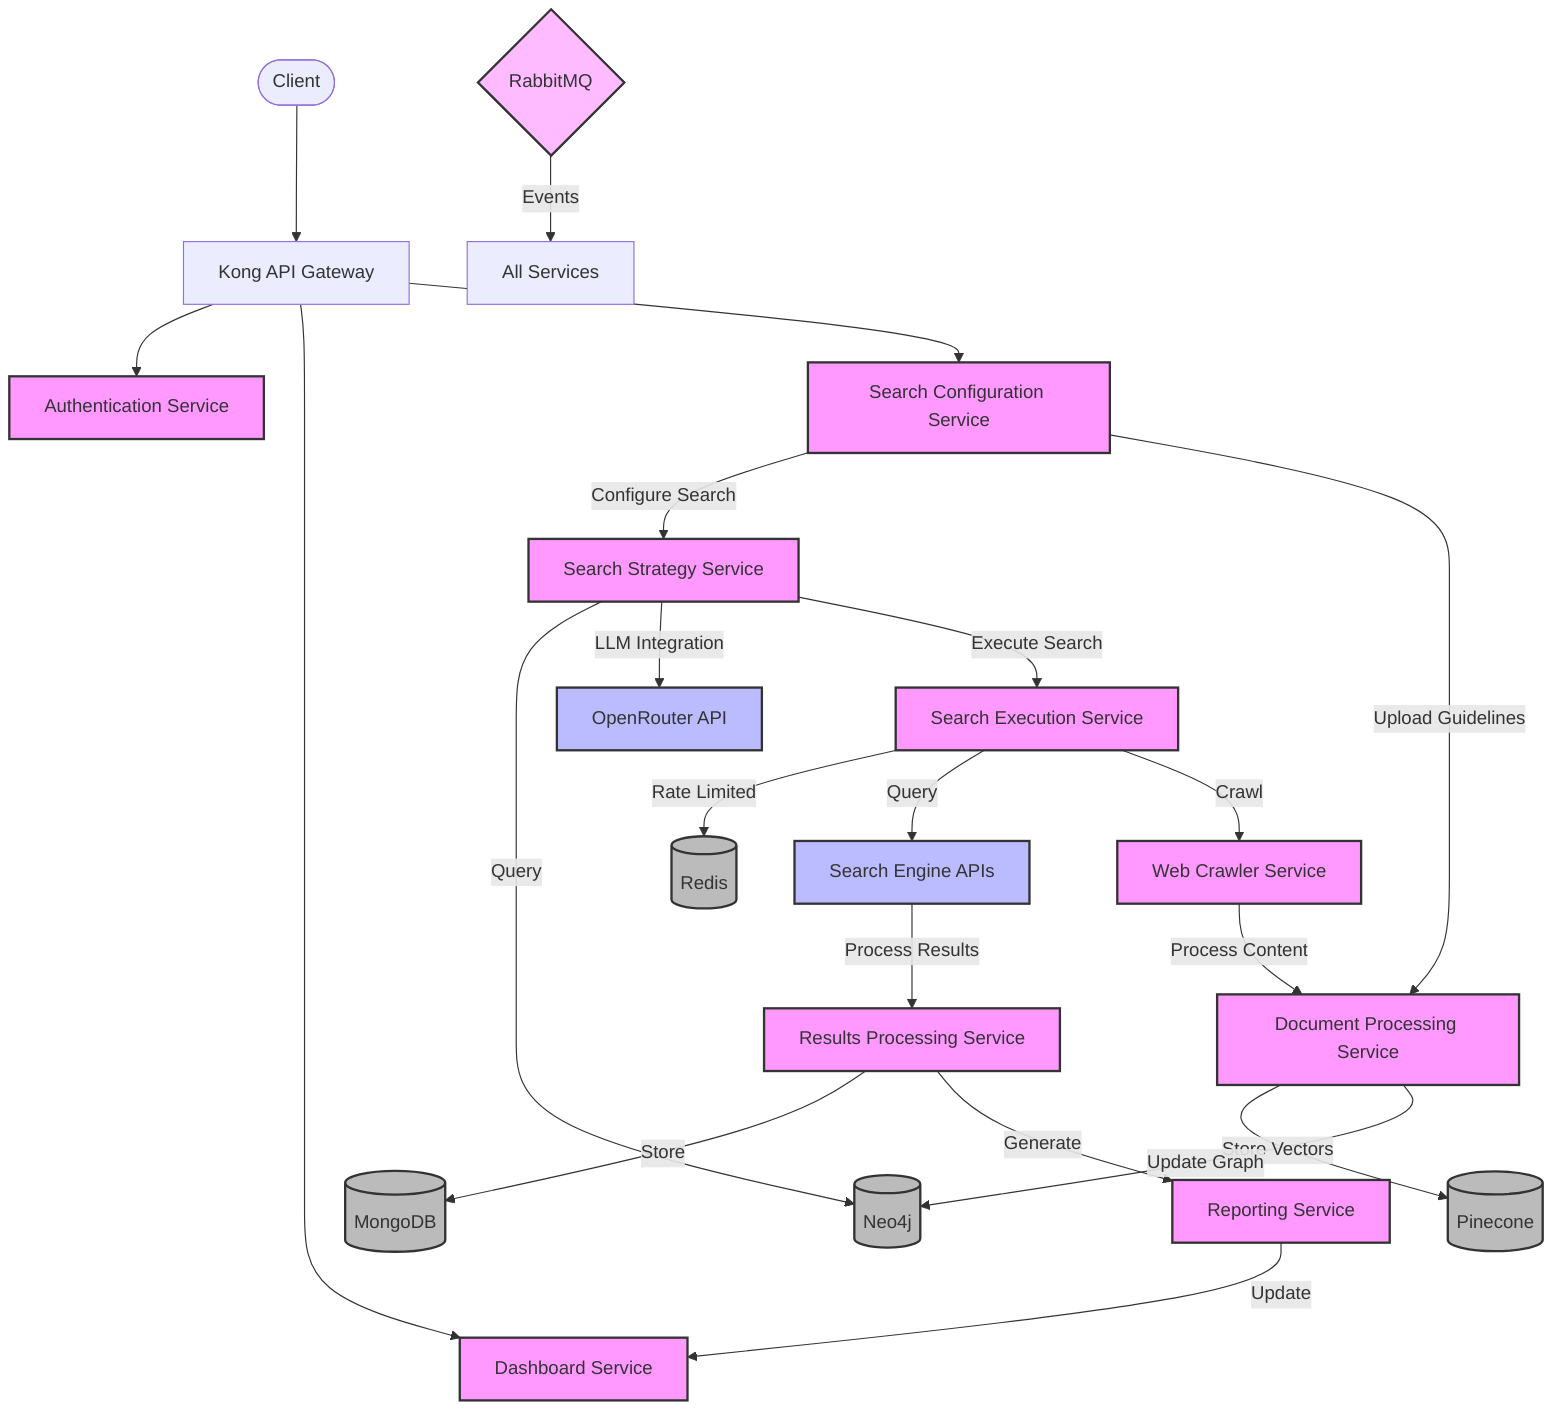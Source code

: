 graph TD
    %% API Gateway Layer
    Client([Client]) --> Gateway[Kong API Gateway]
    Gateway --> Auth[Authentication Service]
    
    %% Core Services
    Gateway --> Dashboard[Dashboard Service]
    Gateway --> SearchConfig[Search Configuration Service]
    
    %% Search & Processing Flow
    SearchConfig --> |Configure Search|Strategy[Search Strategy Service]
    SearchConfig --> |Upload Guidelines|DocProc[Document Processing Service]
    
    %% Document Processing
    DocProc --> |Store Vectors|VecDB[(Pinecone)]
    DocProc --> |Update Graph|Neo4j[(Neo4j)]
    
    %% Search Flow
    Strategy --> |Query|Neo4j
    Strategy --> |LLM Integration|OpenRouter[OpenRouter API]
    Strategy --> |Execute Search|Execution[Search Execution Service]
    
    %% Rate Limiting & Execution
    Execution --> |Rate Limited|Redis[(Redis)]
    Execution --> |Query|SERP[Search Engine APIs]
    Execution --> |Crawl|Crawler[Web Crawler Service]
    
    %% Results Processing
    SERP --> |Process Results|Results[Results Processing Service]
    Crawler --> |Process Content|DocProc
    Results --> |Store|MongoDB[(MongoDB)]
    
    %% Reporting
    Results --> |Generate|Report[Reporting Service]
    Report --> |Update|Dashboard
    
    %% Event Bus
    RabbitMQ{RabbitMQ} --> |Events|Services[All Services]
    
    %% Styling
    classDef service fill:#f9f,stroke:#333,stroke-width:2px
    classDef database fill:#bbb,stroke:#333,stroke-width:2px
    classDef external fill:#bbf,stroke:#333,stroke-width:2px
    classDef messagebus fill:#fbf,stroke:#333,stroke-width:2px
    
    class Auth,Dashboard,SearchConfig,Strategy,DocProc,Execution,Crawler,Results,Report service
    class VecDB,Neo4j,Redis,MongoDB database
    class OpenRouter,SERP external
    class RabbitMQ messagebus